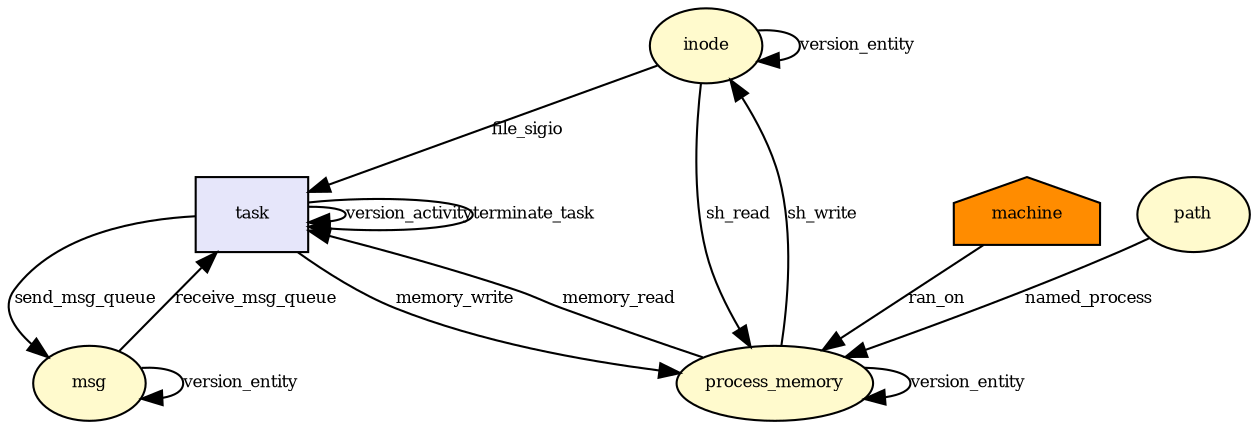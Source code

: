 digraph RGL__DirectedAdjacencyGraph {inode[fontsize = 8,label = inode,shape = ellipse, fillcolor="#fffacd", style = filled]

task[fontsize = 8,label = task,shape = rectangle, fillcolor="#e6e6fa", style = filled]

inode -> task[fontsize = 8,label = file_sigio]

process_memory[fontsize = 8,label = process_memory,shape = ellipse, fillcolor="#fffacd", style = filled]

task -> process_memory[fontsize = 8,label = memory_write]

task -> task[fontsize = 8,label = version_activity]

process_memory -> process_memory[fontsize = 8,label = version_entity]

process_memory -> inode[fontsize = 8,label = sh_write]

inode -> inode[fontsize = 8,label = version_entity]

machine[fontsize = 8,label = machine,shape = house, fillcolor="#ff8c00", style = filled]

machine -> process_memory[fontsize = 8,label = ran_on]

msg[fontsize = 8,label = msg,shape = ellipse, fillcolor="#fffacd", style = filled]

msg -> task[fontsize = 8,label = receive_msg_queue]

path[fontsize = 8,label = path,shape = ellipse, fillcolor="#fffacd", style = filled]

path -> process_memory[fontsize = 8,label = named_process]

process_memory -> task[fontsize = 8,label = memory_read]

task -> msg[fontsize = 8,label = send_msg_queue]

msg -> msg[fontsize = 8,label = version_entity]

inode -> process_memory[fontsize = 8,label = sh_read]

task -> task[fontsize = 8,label = terminate_task]

}